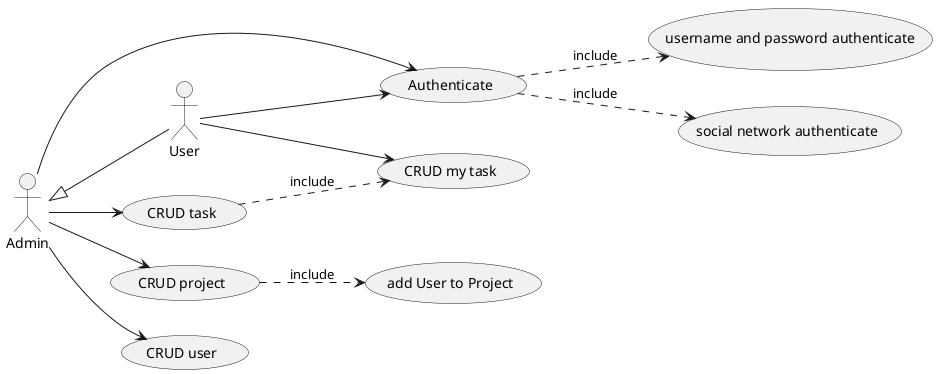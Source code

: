 
@startuml

left to right direction
Admin <|-- User
(CRUD task) ..> (CRUD my task): include
(Authenticate) ..> (username and password authenticate): include
(Authenticate) ..> (social network authenticate): include
(CRUD project) ..> (add User to Project):  include

Admin --> (Authenticate)
Admin --> (CRUD task)
Admin --> (CRUD project)
Admin --> (CRUD user)

User --> (Authenticate)
User --> (CRUD my task)
@enduml
